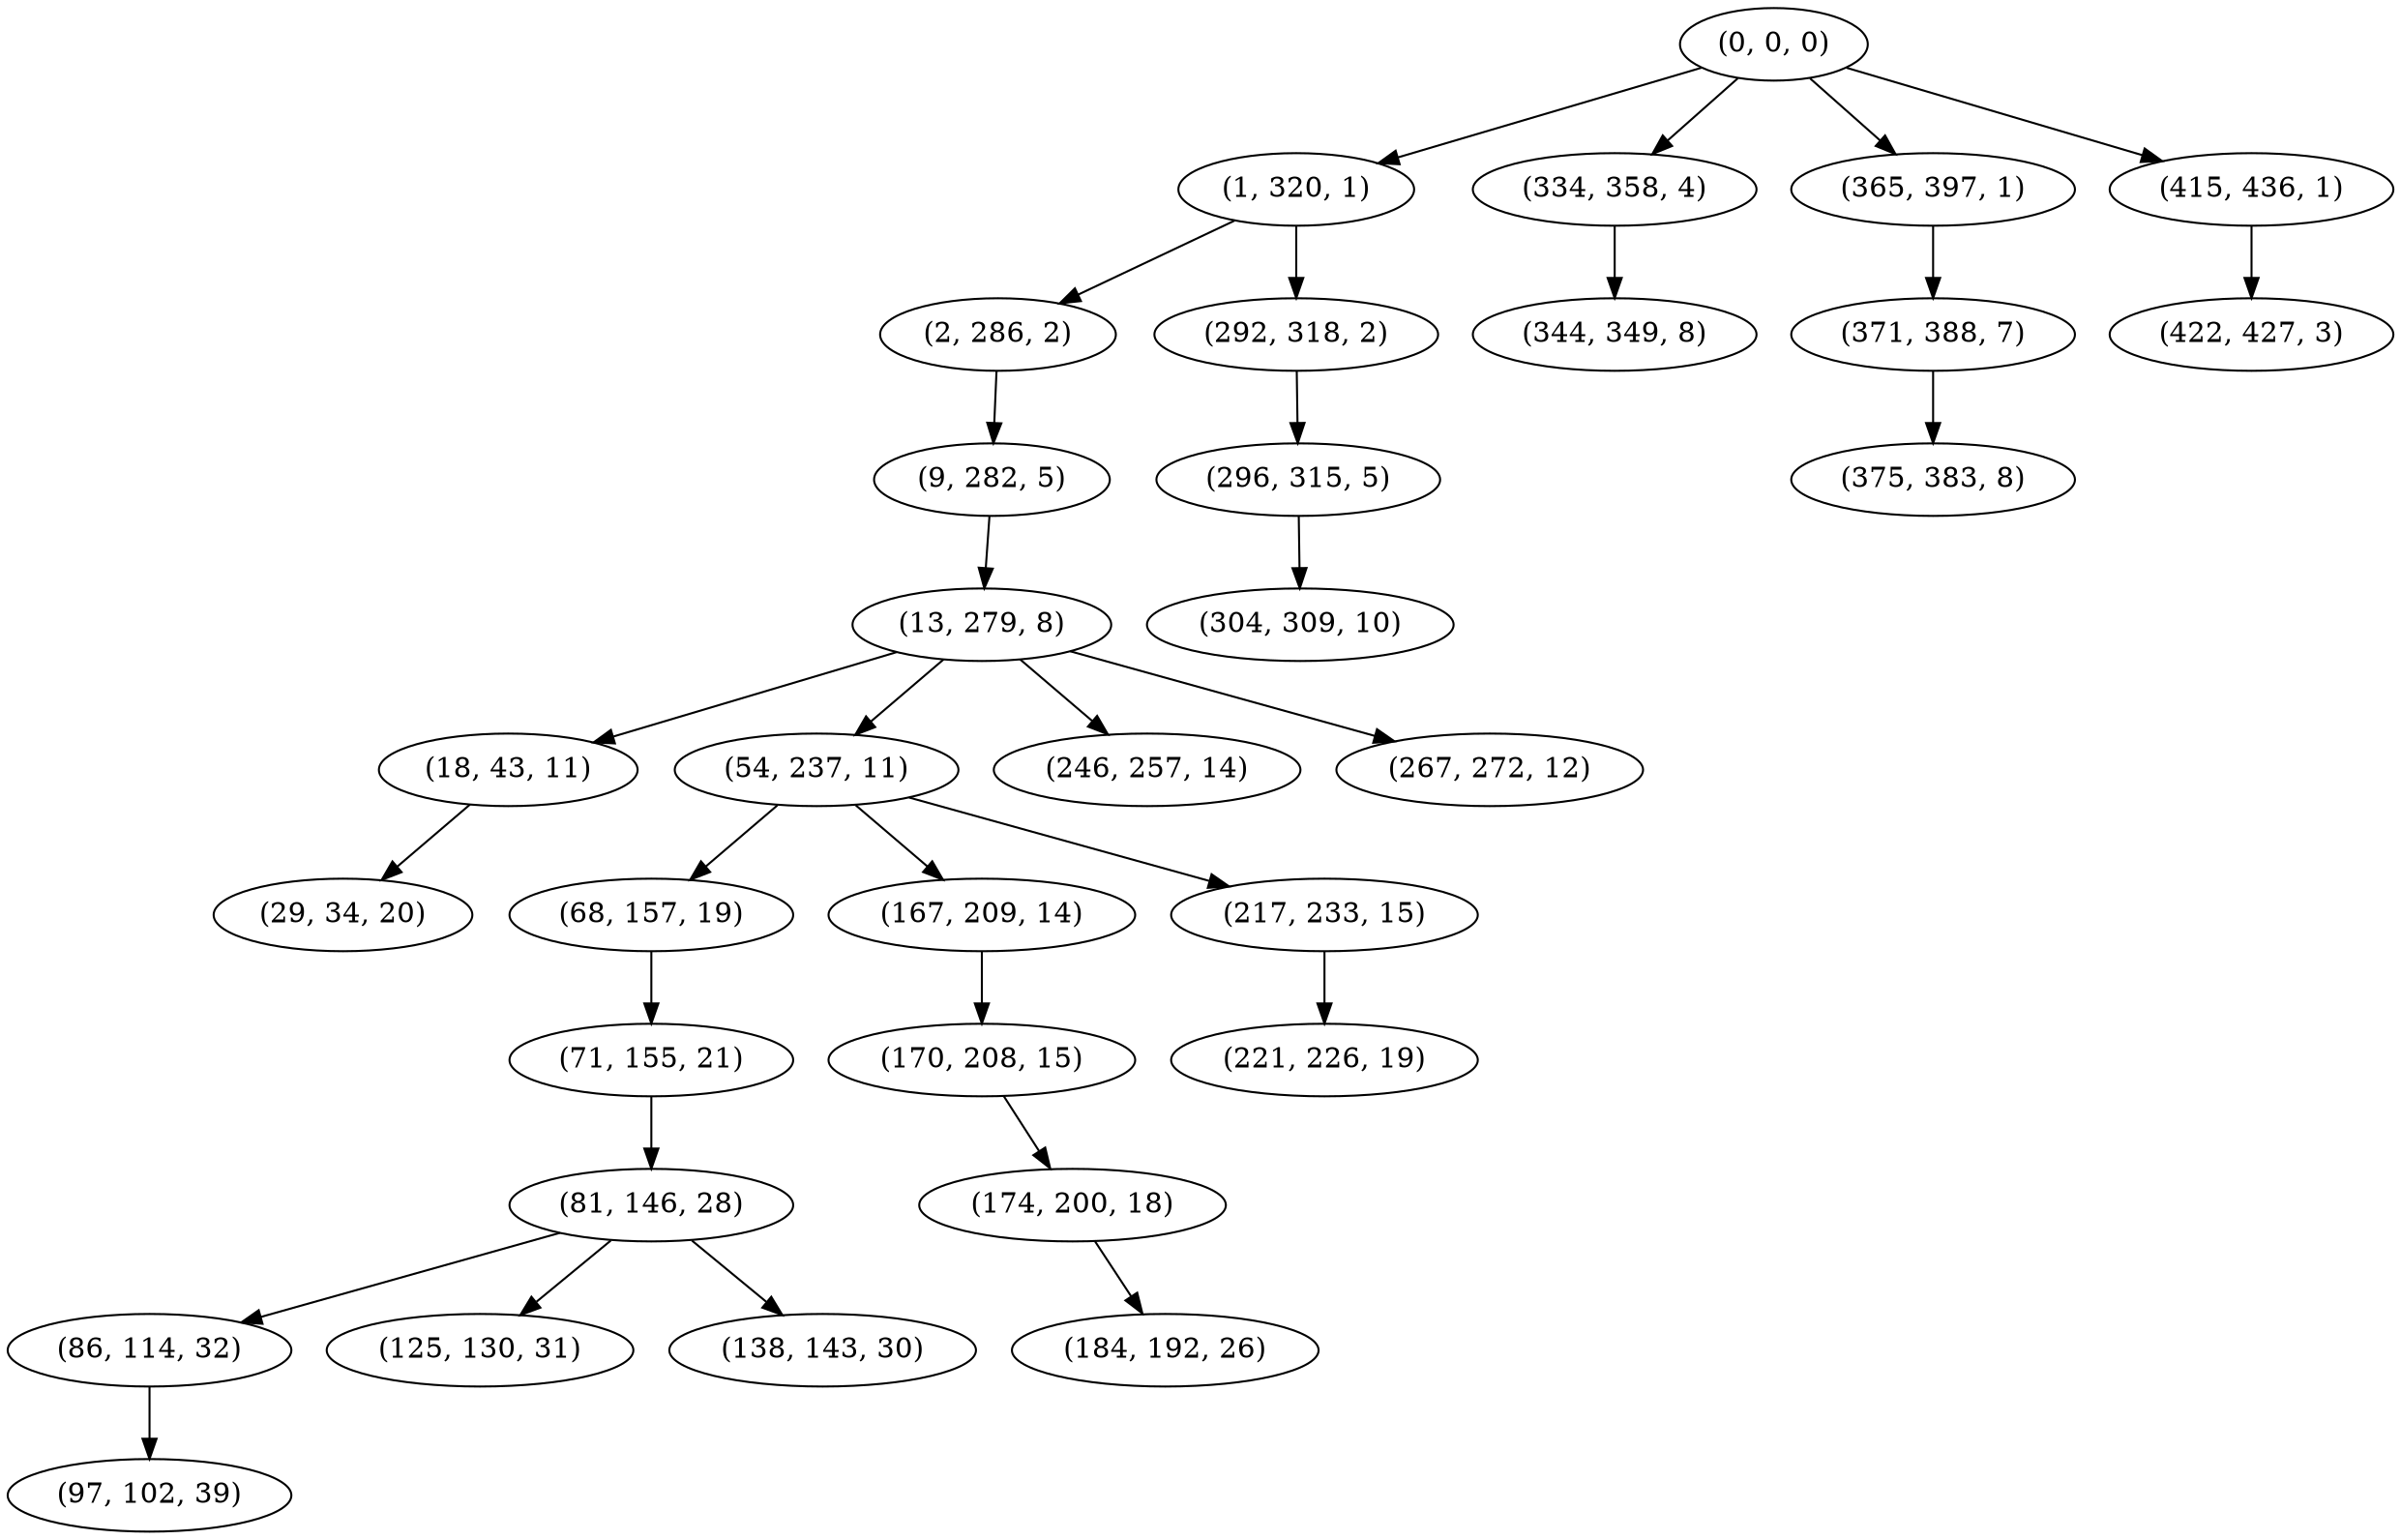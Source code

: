 digraph tree {
    "(0, 0, 0)";
    "(1, 320, 1)";
    "(2, 286, 2)";
    "(9, 282, 5)";
    "(13, 279, 8)";
    "(18, 43, 11)";
    "(29, 34, 20)";
    "(54, 237, 11)";
    "(68, 157, 19)";
    "(71, 155, 21)";
    "(81, 146, 28)";
    "(86, 114, 32)";
    "(97, 102, 39)";
    "(125, 130, 31)";
    "(138, 143, 30)";
    "(167, 209, 14)";
    "(170, 208, 15)";
    "(174, 200, 18)";
    "(184, 192, 26)";
    "(217, 233, 15)";
    "(221, 226, 19)";
    "(246, 257, 14)";
    "(267, 272, 12)";
    "(292, 318, 2)";
    "(296, 315, 5)";
    "(304, 309, 10)";
    "(334, 358, 4)";
    "(344, 349, 8)";
    "(365, 397, 1)";
    "(371, 388, 7)";
    "(375, 383, 8)";
    "(415, 436, 1)";
    "(422, 427, 3)";
    "(0, 0, 0)" -> "(1, 320, 1)";
    "(0, 0, 0)" -> "(334, 358, 4)";
    "(0, 0, 0)" -> "(365, 397, 1)";
    "(0, 0, 0)" -> "(415, 436, 1)";
    "(1, 320, 1)" -> "(2, 286, 2)";
    "(1, 320, 1)" -> "(292, 318, 2)";
    "(2, 286, 2)" -> "(9, 282, 5)";
    "(9, 282, 5)" -> "(13, 279, 8)";
    "(13, 279, 8)" -> "(18, 43, 11)";
    "(13, 279, 8)" -> "(54, 237, 11)";
    "(13, 279, 8)" -> "(246, 257, 14)";
    "(13, 279, 8)" -> "(267, 272, 12)";
    "(18, 43, 11)" -> "(29, 34, 20)";
    "(54, 237, 11)" -> "(68, 157, 19)";
    "(54, 237, 11)" -> "(167, 209, 14)";
    "(54, 237, 11)" -> "(217, 233, 15)";
    "(68, 157, 19)" -> "(71, 155, 21)";
    "(71, 155, 21)" -> "(81, 146, 28)";
    "(81, 146, 28)" -> "(86, 114, 32)";
    "(81, 146, 28)" -> "(125, 130, 31)";
    "(81, 146, 28)" -> "(138, 143, 30)";
    "(86, 114, 32)" -> "(97, 102, 39)";
    "(167, 209, 14)" -> "(170, 208, 15)";
    "(170, 208, 15)" -> "(174, 200, 18)";
    "(174, 200, 18)" -> "(184, 192, 26)";
    "(217, 233, 15)" -> "(221, 226, 19)";
    "(292, 318, 2)" -> "(296, 315, 5)";
    "(296, 315, 5)" -> "(304, 309, 10)";
    "(334, 358, 4)" -> "(344, 349, 8)";
    "(365, 397, 1)" -> "(371, 388, 7)";
    "(371, 388, 7)" -> "(375, 383, 8)";
    "(415, 436, 1)" -> "(422, 427, 3)";
}
